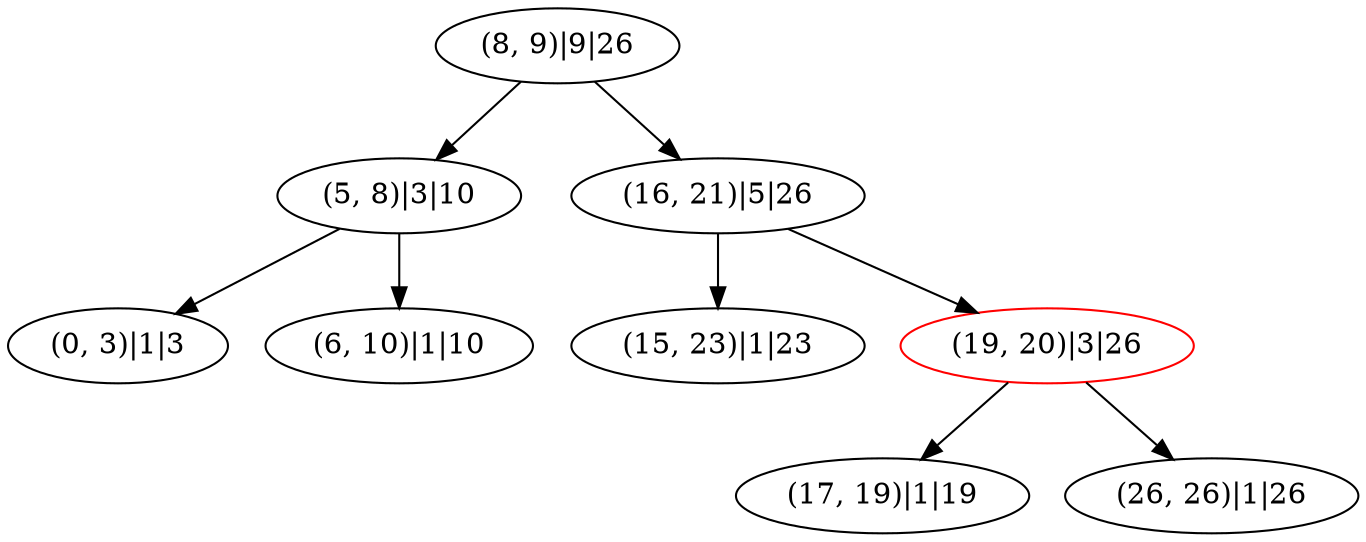 digraph G {
"(8, 9)|9|26"
"(8, 9)|9|26" -> "(5, 8)|3|10"
"(8, 9)|9|26" -> "(16, 21)|5|26"
"(5, 8)|3|10"
"(5, 8)|3|10" -> "(0, 3)|1|3"
"(5, 8)|3|10" -> "(6, 10)|1|10"
"(0, 3)|1|3"
"(6, 10)|1|10"
"(16, 21)|5|26"
"(16, 21)|5|26" -> "(15, 23)|1|23"
"(16, 21)|5|26" -> "(19, 20)|3|26"
"(15, 23)|1|23"
"(19, 20)|3|26"[color = "red"]
"(19, 20)|3|26" -> "(17, 19)|1|19"
"(19, 20)|3|26" -> "(26, 26)|1|26"
"(17, 19)|1|19"
"(26, 26)|1|26"
}
